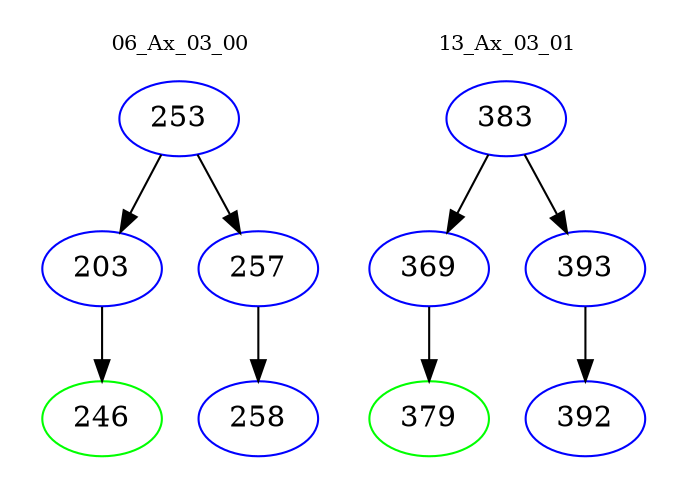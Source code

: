 digraph{
subgraph cluster_0 {
color = white
label = "06_Ax_03_00";
fontsize=10;
T0_253 [label="253", color="blue"]
T0_253 -> T0_203 [color="black"]
T0_203 [label="203", color="blue"]
T0_203 -> T0_246 [color="black"]
T0_246 [label="246", color="green"]
T0_253 -> T0_257 [color="black"]
T0_257 [label="257", color="blue"]
T0_257 -> T0_258 [color="black"]
T0_258 [label="258", color="blue"]
}
subgraph cluster_1 {
color = white
label = "13_Ax_03_01";
fontsize=10;
T1_383 [label="383", color="blue"]
T1_383 -> T1_369 [color="black"]
T1_369 [label="369", color="blue"]
T1_369 -> T1_379 [color="black"]
T1_379 [label="379", color="green"]
T1_383 -> T1_393 [color="black"]
T1_393 [label="393", color="blue"]
T1_393 -> T1_392 [color="black"]
T1_392 [label="392", color="blue"]
}
}
